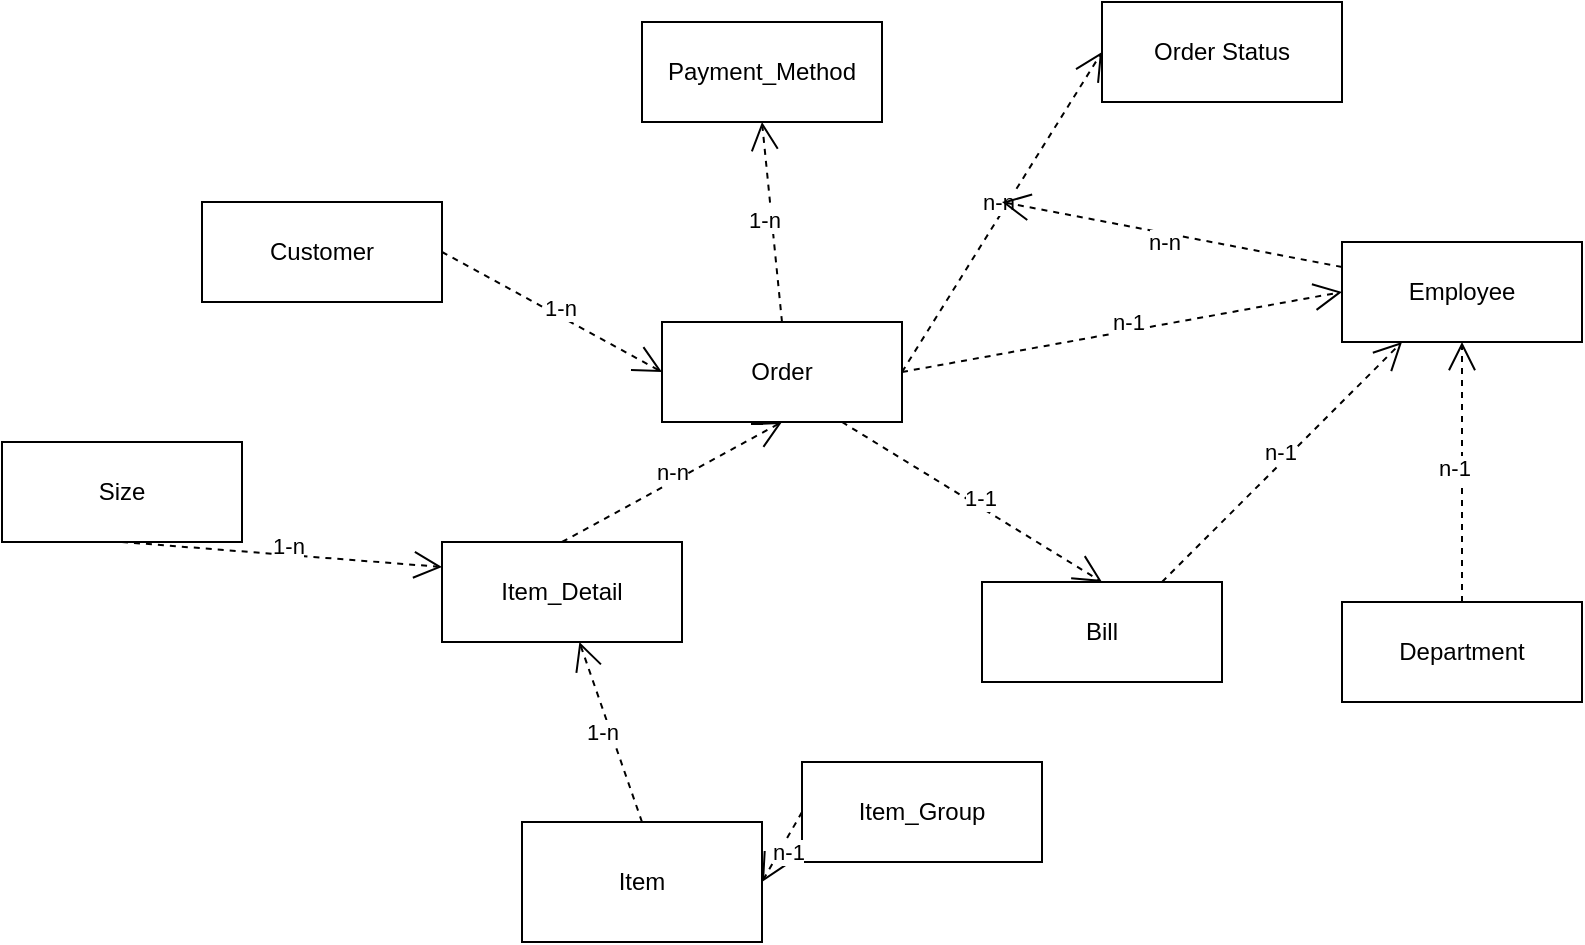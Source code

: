 <mxfile version="22.1.0" type="device">
  <diagram name="Trang-1" id="N15dZ6M3hIqGfqtkvV4L">
    <mxGraphModel dx="1467" dy="1788" grid="1" gridSize="10" guides="1" tooltips="1" connect="1" arrows="1" fold="1" page="1" pageScale="1" pageWidth="827" pageHeight="1169" math="0" shadow="0">
      <root>
        <mxCell id="0" />
        <mxCell id="1" parent="0" />
        <mxCell id="OSrIif8wXzKyzVxqNRGp-1" value="Customer" style="rounded=0;whiteSpace=wrap;html=1;" parent="1" vertex="1">
          <mxGeometry x="40" y="70" width="120" height="50" as="geometry" />
        </mxCell>
        <mxCell id="OSrIif8wXzKyzVxqNRGp-2" value="Item" style="rounded=0;whiteSpace=wrap;html=1;" parent="1" vertex="1">
          <mxGeometry x="200" y="380" width="120" height="60" as="geometry" />
        </mxCell>
        <mxCell id="OSrIif8wXzKyzVxqNRGp-3" value="Order" style="rounded=0;whiteSpace=wrap;html=1;" parent="1" vertex="1">
          <mxGeometry x="270" y="130" width="120" height="50" as="geometry" />
        </mxCell>
        <mxCell id="OSrIif8wXzKyzVxqNRGp-4" value="Size" style="rounded=0;whiteSpace=wrap;html=1;" parent="1" vertex="1">
          <mxGeometry x="-60" y="190" width="120" height="50" as="geometry" />
        </mxCell>
        <mxCell id="OSrIif8wXzKyzVxqNRGp-5" value="Order Status" style="rounded=0;whiteSpace=wrap;html=1;" parent="1" vertex="1">
          <mxGeometry x="490" y="-30" width="120" height="50" as="geometry" />
        </mxCell>
        <mxCell id="OSrIif8wXzKyzVxqNRGp-6" value="Bill" style="rounded=0;whiteSpace=wrap;html=1;" parent="1" vertex="1">
          <mxGeometry x="430" y="260" width="120" height="50" as="geometry" />
        </mxCell>
        <mxCell id="OSrIif8wXzKyzVxqNRGp-7" value="Employee" style="rounded=0;whiteSpace=wrap;html=1;" parent="1" vertex="1">
          <mxGeometry x="610" y="90" width="120" height="50" as="geometry" />
        </mxCell>
        <mxCell id="OSrIif8wXzKyzVxqNRGp-8" value="Item_Group" style="rounded=0;whiteSpace=wrap;html=1;" parent="1" vertex="1">
          <mxGeometry x="340" y="350" width="120" height="50" as="geometry" />
        </mxCell>
        <mxCell id="OSrIif8wXzKyzVxqNRGp-9" value="Item_Detail" style="rounded=0;whiteSpace=wrap;html=1;" parent="1" vertex="1">
          <mxGeometry x="160" y="240" width="120" height="50" as="geometry" />
        </mxCell>
        <mxCell id="OSrIif8wXzKyzVxqNRGp-10" value="Payment_Method" style="rounded=0;whiteSpace=wrap;html=1;" parent="1" vertex="1">
          <mxGeometry x="260" y="-20" width="120" height="50" as="geometry" />
        </mxCell>
        <mxCell id="OSrIif8wXzKyzVxqNRGp-11" value="Department" style="rounded=0;whiteSpace=wrap;html=1;" parent="1" vertex="1">
          <mxGeometry x="610" y="270" width="120" height="50" as="geometry" />
        </mxCell>
        <mxCell id="OSrIif8wXzKyzVxqNRGp-13" value="1-1" style="endArrow=open;endSize=12;dashed=1;html=1;rounded=0;exitX=0.75;exitY=1;exitDx=0;exitDy=0;entryX=0.5;entryY=0;entryDx=0;entryDy=0;" parent="1" source="OSrIif8wXzKyzVxqNRGp-3" target="OSrIif8wXzKyzVxqNRGp-6" edge="1">
          <mxGeometry x="0.036" y="4" width="160" relative="1" as="geometry">
            <mxPoint x="420" y="230" as="sourcePoint" />
            <mxPoint x="580" y="230" as="targetPoint" />
            <mxPoint as="offset" />
          </mxGeometry>
        </mxCell>
        <mxCell id="OSrIif8wXzKyzVxqNRGp-16" value="1-n" style="endArrow=open;endSize=12;dashed=1;html=1;rounded=0;entryX=0;entryY=0.5;entryDx=0;entryDy=0;exitX=1;exitY=0.5;exitDx=0;exitDy=0;" parent="1" source="OSrIif8wXzKyzVxqNRGp-1" target="OSrIif8wXzKyzVxqNRGp-3" edge="1">
          <mxGeometry x="0.036" y="4" width="160" relative="1" as="geometry">
            <mxPoint x="430" y="150" as="sourcePoint" />
            <mxPoint x="500" y="270" as="targetPoint" />
            <mxPoint as="offset" />
          </mxGeometry>
        </mxCell>
        <mxCell id="OSrIif8wXzKyzVxqNRGp-17" value="n-1" style="endArrow=open;endSize=12;dashed=1;html=1;rounded=0;exitX=1;exitY=0.5;exitDx=0;exitDy=0;entryX=0;entryY=0.5;entryDx=0;entryDy=0;" parent="1" source="OSrIif8wXzKyzVxqNRGp-3" target="OSrIif8wXzKyzVxqNRGp-7" edge="1">
          <mxGeometry x="0.036" y="4" width="160" relative="1" as="geometry">
            <mxPoint x="430" y="150" as="sourcePoint" />
            <mxPoint x="500" y="270" as="targetPoint" />
            <mxPoint as="offset" />
          </mxGeometry>
        </mxCell>
        <mxCell id="OSrIif8wXzKyzVxqNRGp-19" value="n-1" style="endArrow=open;endSize=12;dashed=1;html=1;rounded=0;entryX=1;entryY=0.5;entryDx=0;entryDy=0;exitX=0;exitY=0.5;exitDx=0;exitDy=0;" parent="1" source="OSrIif8wXzKyzVxqNRGp-8" target="OSrIif8wXzKyzVxqNRGp-2" edge="1">
          <mxGeometry x="0.036" y="4" width="160" relative="1" as="geometry">
            <mxPoint x="210" y="175" as="sourcePoint" />
            <mxPoint x="340" y="125" as="targetPoint" />
            <mxPoint as="offset" />
          </mxGeometry>
        </mxCell>
        <mxCell id="OSrIif8wXzKyzVxqNRGp-20" value="n-n" style="endArrow=open;endSize=12;dashed=1;html=1;rounded=0;entryX=0.5;entryY=1;entryDx=0;entryDy=0;exitX=0.5;exitY=0;exitDx=0;exitDy=0;" parent="1" source="OSrIif8wXzKyzVxqNRGp-9" target="OSrIif8wXzKyzVxqNRGp-3" edge="1">
          <mxGeometry x="0.036" y="4" width="160" relative="1" as="geometry">
            <mxPoint x="170" y="105" as="sourcePoint" />
            <mxPoint x="280" y="115" as="targetPoint" />
            <mxPoint as="offset" />
          </mxGeometry>
        </mxCell>
        <mxCell id="OSrIif8wXzKyzVxqNRGp-21" value="n-1" style="endArrow=open;endSize=12;dashed=1;html=1;rounded=0;exitX=0.5;exitY=0;exitDx=0;exitDy=0;entryX=0.5;entryY=1;entryDx=0;entryDy=0;" parent="1" source="OSrIif8wXzKyzVxqNRGp-11" target="OSrIif8wXzKyzVxqNRGp-7" edge="1">
          <mxGeometry x="0.036" y="4" width="160" relative="1" as="geometry">
            <mxPoint x="500" y="270" as="sourcePoint" />
            <mxPoint x="620" y="125" as="targetPoint" />
            <mxPoint as="offset" />
          </mxGeometry>
        </mxCell>
        <mxCell id="OSrIif8wXzKyzVxqNRGp-23" value="1-n" style="endArrow=open;endSize=12;dashed=1;html=1;rounded=0;exitX=0.5;exitY=0;exitDx=0;exitDy=0;" parent="1" source="OSrIif8wXzKyzVxqNRGp-2" target="OSrIif8wXzKyzVxqNRGp-9" edge="1">
          <mxGeometry x="0.033" y="4" width="160" relative="1" as="geometry">
            <mxPoint x="280" y="335" as="sourcePoint" />
            <mxPoint x="200" y="270" as="targetPoint" />
            <mxPoint as="offset" />
          </mxGeometry>
        </mxCell>
        <mxCell id="lxa-BI0w2HK6ijUh9a69-1" value="1-n" style="endArrow=open;endSize=12;dashed=1;html=1;rounded=0;exitX=0.5;exitY=1;exitDx=0;exitDy=0;entryX=0;entryY=0.25;entryDx=0;entryDy=0;" edge="1" parent="1" source="OSrIif8wXzKyzVxqNRGp-4" target="OSrIif8wXzKyzVxqNRGp-9">
          <mxGeometry x="0.033" y="4" width="160" relative="1" as="geometry">
            <mxPoint x="180" y="300" as="sourcePoint" />
            <mxPoint x="180" y="420" as="targetPoint" />
            <mxPoint as="offset" />
          </mxGeometry>
        </mxCell>
        <mxCell id="lxa-BI0w2HK6ijUh9a69-2" value="n-n" style="endArrow=open;endSize=12;dashed=1;html=1;rounded=0;exitX=1;exitY=0.5;exitDx=0;exitDy=0;entryX=0;entryY=0.5;entryDx=0;entryDy=0;" edge="1" parent="1" source="OSrIif8wXzKyzVxqNRGp-3" target="OSrIif8wXzKyzVxqNRGp-5">
          <mxGeometry x="0.033" y="4" width="160" relative="1" as="geometry">
            <mxPoint x="360" y="36" as="sourcePoint" />
            <mxPoint x="480" y="174" as="targetPoint" />
            <mxPoint as="offset" />
          </mxGeometry>
        </mxCell>
        <mxCell id="lxa-BI0w2HK6ijUh9a69-4" value="1-n" style="endArrow=open;endSize=12;dashed=1;html=1;rounded=0;exitX=0.5;exitY=0;exitDx=0;exitDy=0;entryX=0.5;entryY=1;entryDx=0;entryDy=0;" edge="1" parent="1" source="OSrIif8wXzKyzVxqNRGp-3" target="OSrIif8wXzKyzVxqNRGp-10">
          <mxGeometry x="0.033" y="4" width="160" relative="1" as="geometry">
            <mxPoint x="400" y="165" as="sourcePoint" />
            <mxPoint x="470" y="55" as="targetPoint" />
            <mxPoint as="offset" />
          </mxGeometry>
        </mxCell>
        <mxCell id="lxa-BI0w2HK6ijUh9a69-5" value="n-n" style="endArrow=open;endSize=12;dashed=1;html=1;rounded=0;exitX=0;exitY=0.25;exitDx=0;exitDy=0;" edge="1" parent="1" source="OSrIif8wXzKyzVxqNRGp-7">
          <mxGeometry x="0.033" y="4" width="160" relative="1" as="geometry">
            <mxPoint x="400" y="165" as="sourcePoint" />
            <mxPoint x="440" y="70" as="targetPoint" />
            <mxPoint as="offset" />
          </mxGeometry>
        </mxCell>
        <mxCell id="lxa-BI0w2HK6ijUh9a69-6" value="n-1" style="endArrow=open;endSize=12;dashed=1;html=1;rounded=0;exitX=0.75;exitY=0;exitDx=0;exitDy=0;entryX=0.25;entryY=1;entryDx=0;entryDy=0;" edge="1" parent="1" source="OSrIif8wXzKyzVxqNRGp-6" target="OSrIif8wXzKyzVxqNRGp-7">
          <mxGeometry x="0.036" y="4" width="160" relative="1" as="geometry">
            <mxPoint x="400" y="165" as="sourcePoint" />
            <mxPoint x="620" y="125" as="targetPoint" />
            <mxPoint as="offset" />
          </mxGeometry>
        </mxCell>
      </root>
    </mxGraphModel>
  </diagram>
</mxfile>
